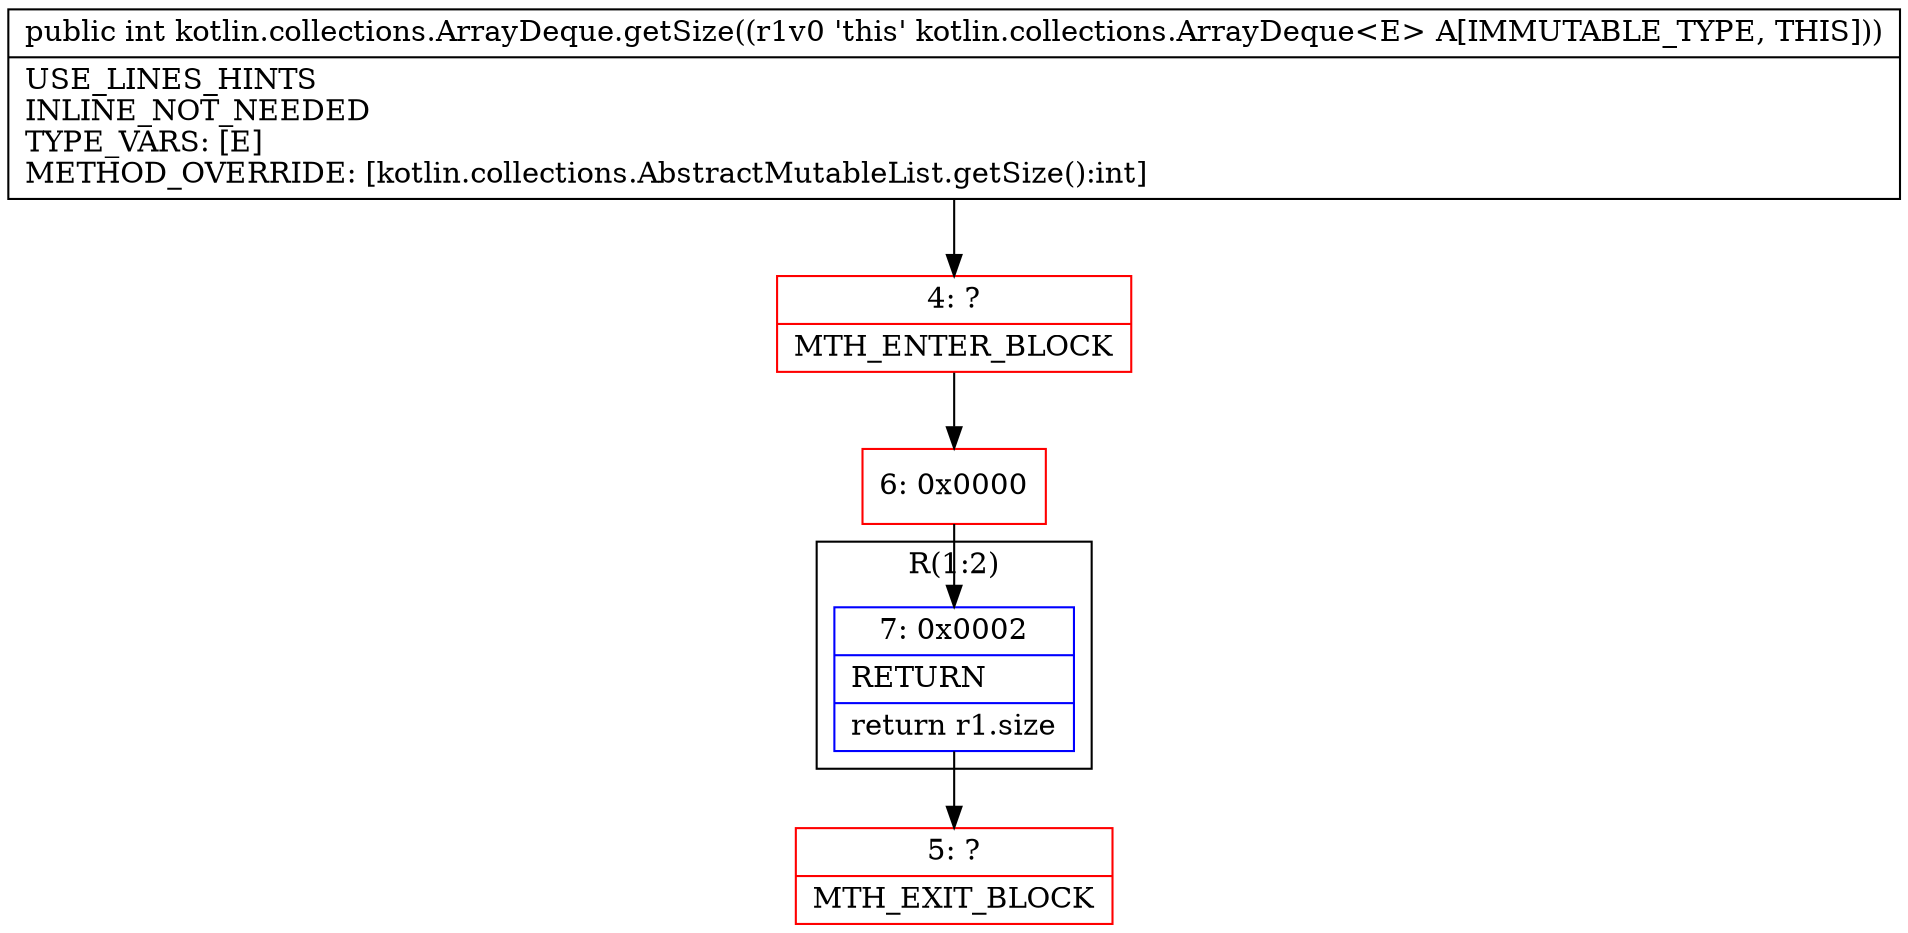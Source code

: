 digraph "CFG forkotlin.collections.ArrayDeque.getSize()I" {
subgraph cluster_Region_726236691 {
label = "R(1:2)";
node [shape=record,color=blue];
Node_7 [shape=record,label="{7\:\ 0x0002|RETURN\l|return r1.size\l}"];
}
Node_4 [shape=record,color=red,label="{4\:\ ?|MTH_ENTER_BLOCK\l}"];
Node_6 [shape=record,color=red,label="{6\:\ 0x0000}"];
Node_5 [shape=record,color=red,label="{5\:\ ?|MTH_EXIT_BLOCK\l}"];
MethodNode[shape=record,label="{public int kotlin.collections.ArrayDeque.getSize((r1v0 'this' kotlin.collections.ArrayDeque\<E\> A[IMMUTABLE_TYPE, THIS]))  | USE_LINES_HINTS\lINLINE_NOT_NEEDED\lTYPE_VARS: [E]\lMETHOD_OVERRIDE: [kotlin.collections.AbstractMutableList.getSize():int]\l}"];
MethodNode -> Node_4;Node_7 -> Node_5;
Node_4 -> Node_6;
Node_6 -> Node_7;
}

